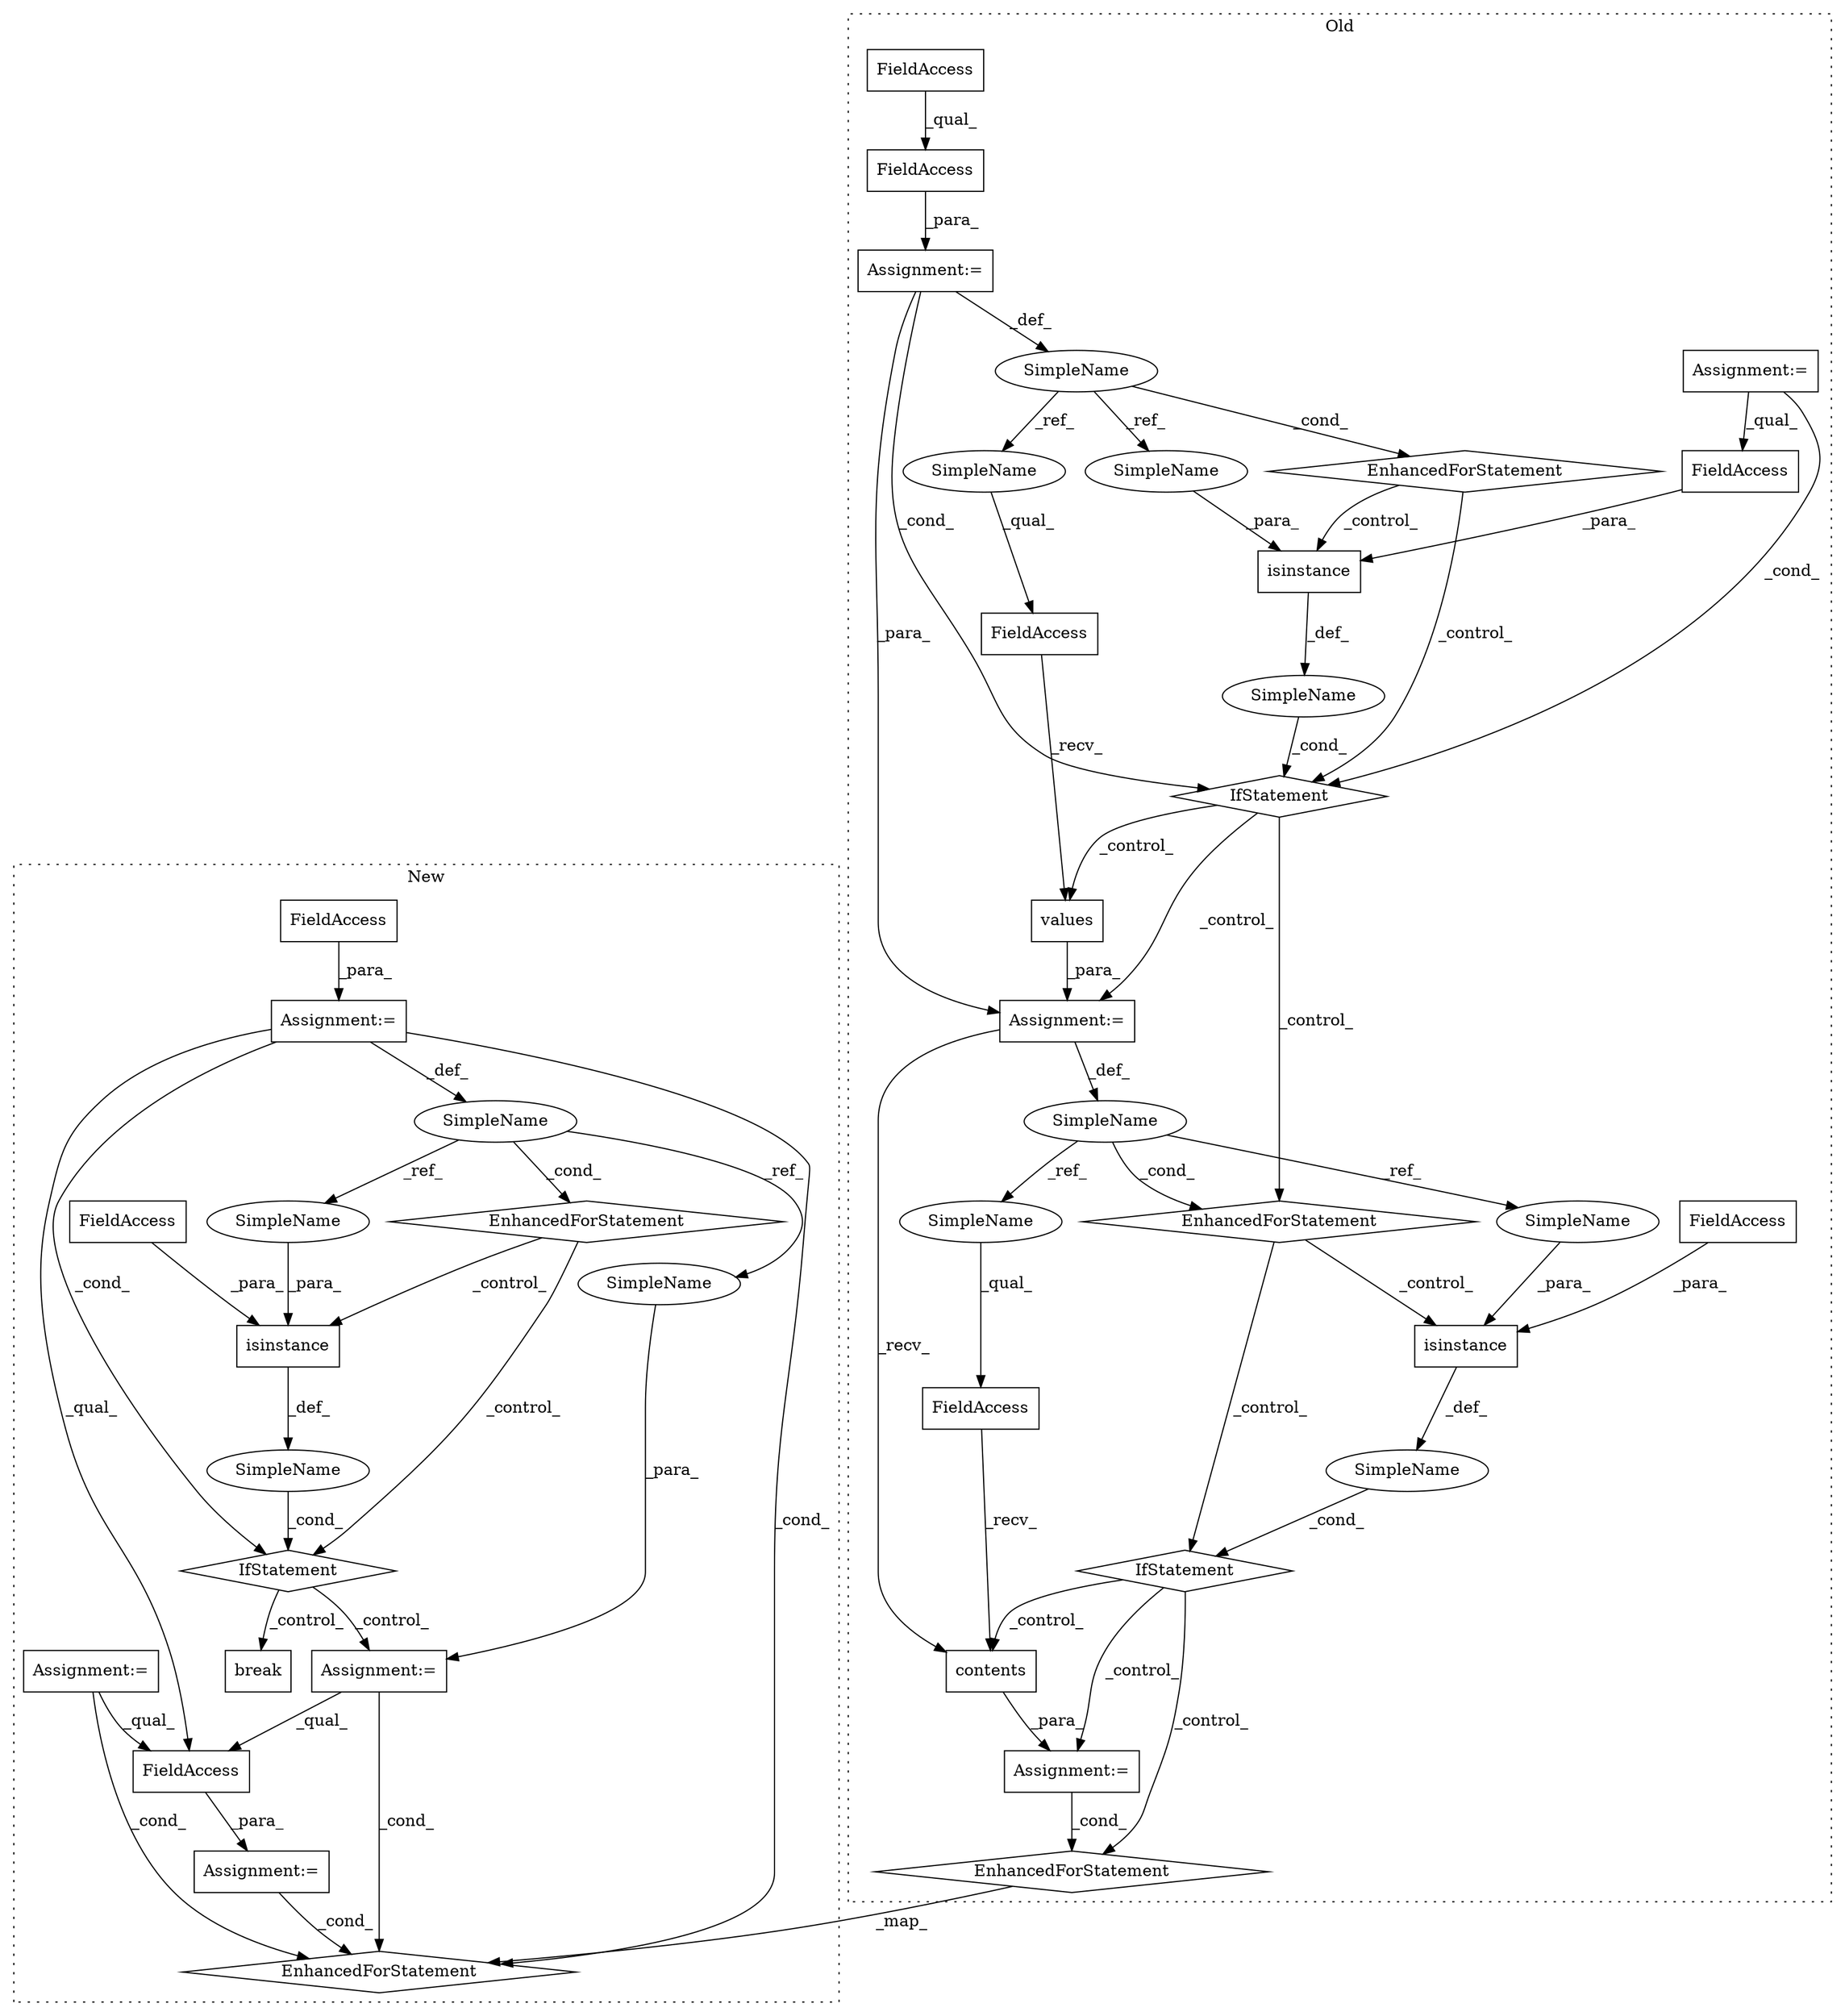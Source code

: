 digraph G {
subgraph cluster0 {
1 [label="values" a="32" s="418" l="8" shape="box"];
4 [label="Assignment:=" a="7" s="332,426" l="61,2" shape="box"];
6 [label="EnhancedForStatement" a="70" s="332,426" l="61,2" shape="diamond"];
7 [label="FieldAccess" a="22" s="577" l="8" shape="box"];
8 [label="IfStatement" a="25" s="440,481" l="4,2" shape="diamond"];
10 [label="EnhancedForStatement" a="70" s="178,266" l="53,2" shape="diamond"];
12 [label="SimpleName" a="42" s="" l="" shape="ellipse"];
15 [label="SimpleName" a="42" s="397" l="4" shape="ellipse"];
16 [label="SimpleName" a="42" s="235" l="2" shape="ellipse"];
17 [label="isinstance" a="32" s="280,319" l="11,1" shape="box"];
19 [label="contents" a="32" s="586" l="10" shape="box"];
20 [label="FieldAccess" a="22" s="404" l="13" shape="box"];
22 [label="FieldAccess" a="22" s="294" l="25" shape="box"];
25 [label="IfStatement" a="25" s="276,320" l="4,2" shape="diamond"];
26 [label="SimpleName" a="42" s="" l="" shape="ellipse"];
27 [label="isinstance" a="32" s="444,480" l="11,1" shape="box"];
28 [label="FieldAccess" a="22" s="460" l="20" shape="box"];
30 [label="Assignment:=" a="7" s="89" l="6" shape="box"];
31 [label="Assignment:=" a="7" s="178,266" l="53,2" shape="box"];
32 [label="FieldAccess" a="22" s="240" l="26" shape="box"];
33 [label="FieldAccess" a="22" s="240" l="17" shape="box"];
34 [label="Assignment:=" a="7" s="497,596" l="69,2" shape="box"];
37 [label="EnhancedForStatement" a="70" s="497,596" l="69,2" shape="diamond"];
40 [label="SimpleName" a="42" s="455" l="4" shape="ellipse"];
41 [label="SimpleName" a="42" s="577" l="4" shape="ellipse"];
42 [label="SimpleName" a="42" s="291" l="2" shape="ellipse"];
43 [label="SimpleName" a="42" s="404" l="2" shape="ellipse"];
label = "Old";
style="dotted";
}
subgraph cluster1 {
2 [label="EnhancedForStatement" a="70" s="255,356" l="53,2" shape="diamond"];
3 [label="Assignment:=" a="7" s="255,356" l="53,2" shape="box"];
5 [label="Assignment:=" a="7" s="434" l="1" shape="box"];
9 [label="FieldAccess" a="22" s="537" l="12" shape="box"];
11 [label="break" a="10" s="448" l="6" shape="box"];
13 [label="SimpleName" a="42" s="" l="" shape="ellipse"];
14 [label="SimpleName" a="42" s="337" l="3" shape="ellipse"];
18 [label="isinstance" a="32" s="370,413" l="11,1" shape="box"];
21 [label="FieldAccess" a="22" s="385" l="28" shape="box"];
23 [label="FieldAccess" a="22" s="343" l="13" shape="box"];
24 [label="IfStatement" a="25" s="366,414" l="4,2" shape="diamond"];
29 [label="Assignment:=" a="7" s="244" l="1" shape="box"];
35 [label="Assignment:=" a="7" s="473,549" l="53,2" shape="box"];
36 [label="EnhancedForStatement" a="70" s="473,549" l="53,2" shape="diamond"];
38 [label="SimpleName" a="42" s="381" l="3" shape="ellipse"];
39 [label="SimpleName" a="42" s="435" l="3" shape="ellipse"];
label = "New";
style="dotted";
}
1 -> 4 [label="_para_"];
2 -> 18 [label="_control_"];
2 -> 24 [label="_control_"];
3 -> 14 [label="_def_"];
3 -> 24 [label="_cond_"];
3 -> 9 [label="_qual_"];
3 -> 36 [label="_cond_"];
4 -> 15 [label="_def_"];
4 -> 19 [label="_recv_"];
5 -> 9 [label="_qual_"];
5 -> 36 [label="_cond_"];
6 -> 27 [label="_control_"];
6 -> 8 [label="_control_"];
7 -> 19 [label="_recv_"];
8 -> 19 [label="_control_"];
8 -> 34 [label="_control_"];
8 -> 37 [label="_control_"];
9 -> 35 [label="_para_"];
10 -> 25 [label="_control_"];
10 -> 17 [label="_control_"];
12 -> 25 [label="_cond_"];
13 -> 24 [label="_cond_"];
14 -> 39 [label="_ref_"];
14 -> 38 [label="_ref_"];
14 -> 2 [label="_cond_"];
15 -> 6 [label="_cond_"];
15 -> 41 [label="_ref_"];
15 -> 40 [label="_ref_"];
16 -> 10 [label="_cond_"];
16 -> 43 [label="_ref_"];
16 -> 42 [label="_ref_"];
17 -> 12 [label="_def_"];
18 -> 13 [label="_def_"];
19 -> 34 [label="_para_"];
20 -> 1 [label="_recv_"];
21 -> 18 [label="_para_"];
22 -> 17 [label="_para_"];
23 -> 3 [label="_para_"];
24 -> 5 [label="_control_"];
24 -> 11 [label="_control_"];
25 -> 6 [label="_control_"];
25 -> 1 [label="_control_"];
25 -> 4 [label="_control_"];
26 -> 8 [label="_cond_"];
27 -> 26 [label="_def_"];
28 -> 27 [label="_para_"];
29 -> 36 [label="_cond_"];
29 -> 9 [label="_qual_"];
30 -> 25 [label="_cond_"];
30 -> 22 [label="_qual_"];
31 -> 4 [label="_para_"];
31 -> 25 [label="_cond_"];
31 -> 16 [label="_def_"];
32 -> 31 [label="_para_"];
33 -> 32 [label="_qual_"];
34 -> 37 [label="_cond_"];
35 -> 36 [label="_cond_"];
37 -> 36 [label="_map_"];
38 -> 18 [label="_para_"];
39 -> 5 [label="_para_"];
40 -> 27 [label="_para_"];
41 -> 7 [label="_qual_"];
42 -> 17 [label="_para_"];
43 -> 20 [label="_qual_"];
}